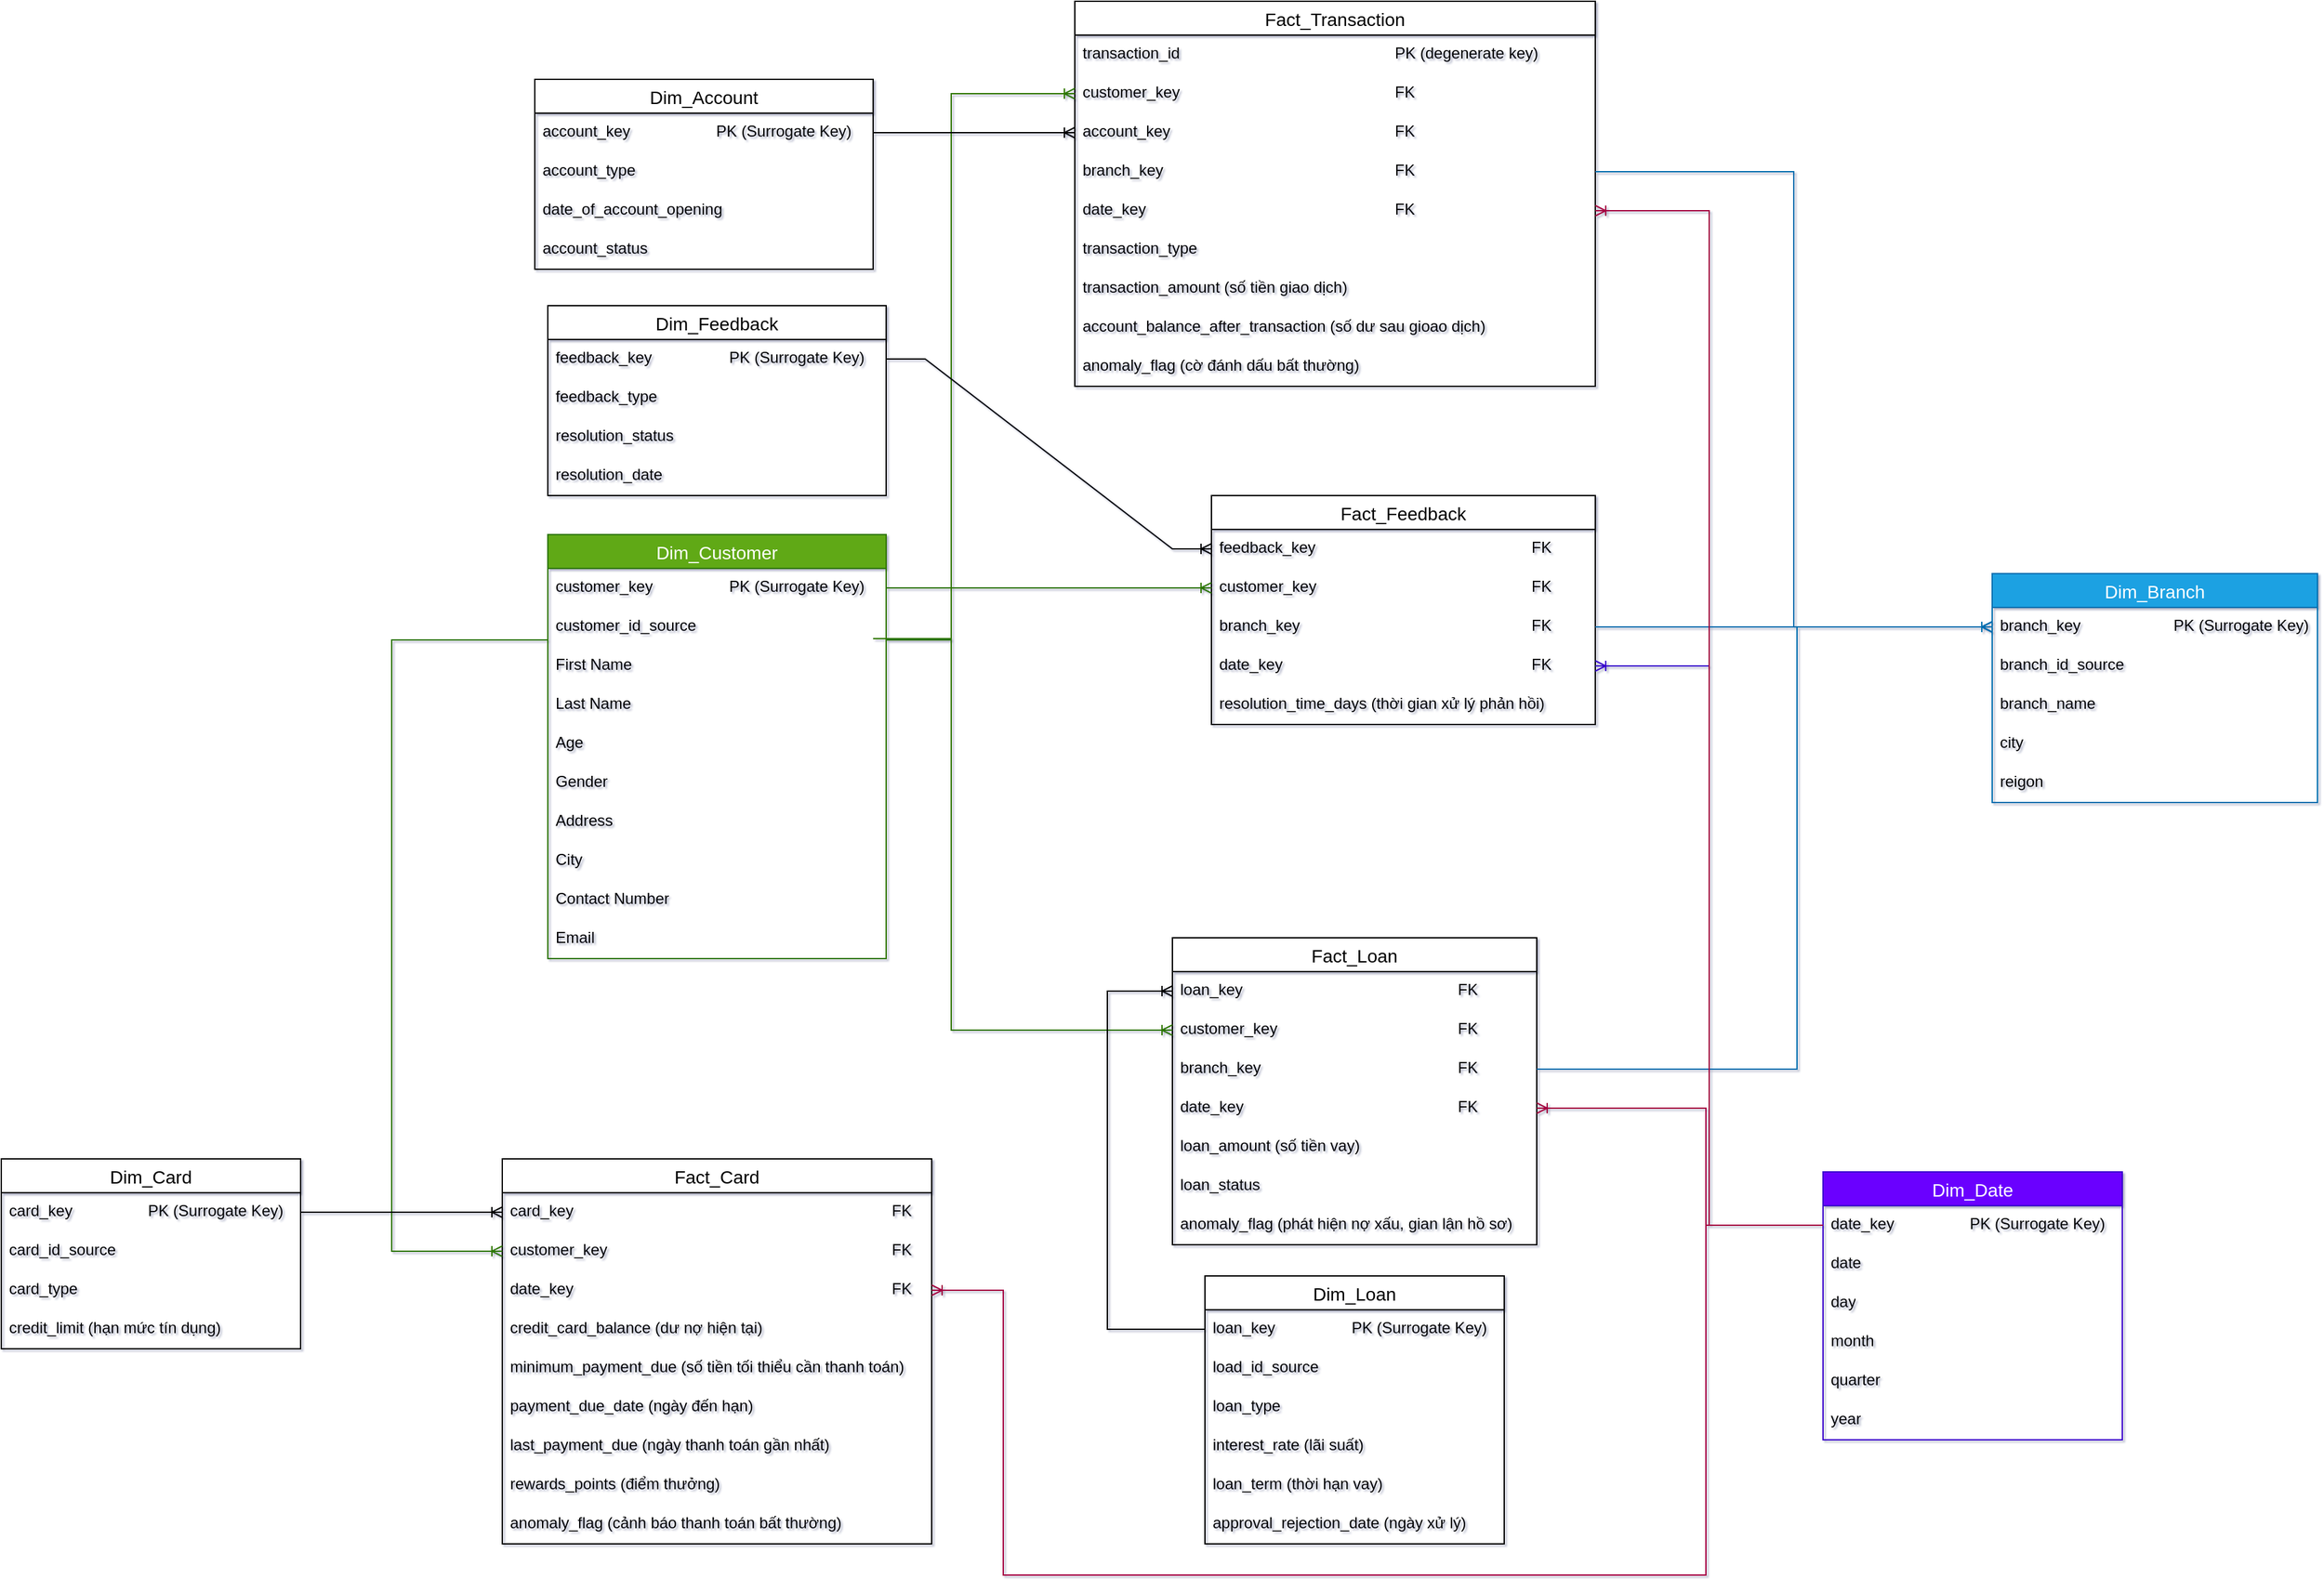 <mxfile version="28.2.8">
  <diagram name="Page-1" id="ul3zynwpFYW2ac3TKyS4">
    <mxGraphModel dx="977" dy="1360" grid="1" gridSize="10" guides="1" tooltips="1" connect="1" arrows="1" fold="1" page="0" pageScale="1" pageWidth="850" pageHeight="1100" math="0" shadow="1">
      <root>
        <mxCell id="0" />
        <mxCell id="1" parent="0" />
        <mxCell id="hAFPsOLmdcQ-UQhmr4A7-1" value="Dim_Customer" style="swimlane;fontStyle=0;childLayout=stackLayout;horizontal=1;startSize=26;horizontalStack=0;resizeParent=1;resizeParentMax=0;resizeLast=0;collapsible=1;marginBottom=0;align=center;fontSize=14;fillColor=#60a917;fontColor=#ffffff;strokeColor=#2D7600;" parent="1" vertex="1">
          <mxGeometry x="1280" y="320" width="260" height="326" as="geometry" />
        </mxCell>
        <mxCell id="RPlR1aojxTPSPaEZkAwR-2" value="customer_key&lt;span style=&quot;white-space: pre;&quot;&gt;&#x9;&lt;/span&gt;&lt;span style=&quot;white-space: pre;&quot;&gt;&#x9;&lt;/span&gt;&lt;span style=&quot;white-space: pre;&quot;&gt;&#x9;&lt;/span&gt;PK (Surrogate Key)" style="text;strokeColor=none;fillColor=none;spacingLeft=4;spacingRight=4;overflow=hidden;rotatable=0;points=[[0,0.5],[1,0.5]];portConstraint=eastwest;fontSize=12;whiteSpace=wrap;html=1;" parent="hAFPsOLmdcQ-UQhmr4A7-1" vertex="1">
          <mxGeometry y="26" width="260" height="30" as="geometry" />
        </mxCell>
        <mxCell id="hAFPsOLmdcQ-UQhmr4A7-2" value="customer_id_source" style="text;strokeColor=none;fillColor=none;spacingLeft=4;spacingRight=4;overflow=hidden;rotatable=0;points=[[0,0.5],[1,0.5]];portConstraint=eastwest;fontSize=12;whiteSpace=wrap;html=1;" parent="hAFPsOLmdcQ-UQhmr4A7-1" vertex="1">
          <mxGeometry y="56" width="260" height="30" as="geometry" />
        </mxCell>
        <mxCell id="hAFPsOLmdcQ-UQhmr4A7-3" value="First Name" style="text;strokeColor=none;fillColor=none;spacingLeft=4;spacingRight=4;overflow=hidden;rotatable=0;points=[[0,0.5],[1,0.5]];portConstraint=eastwest;fontSize=12;whiteSpace=wrap;html=1;" parent="hAFPsOLmdcQ-UQhmr4A7-1" vertex="1">
          <mxGeometry y="86" width="260" height="30" as="geometry" />
        </mxCell>
        <mxCell id="hAFPsOLmdcQ-UQhmr4A7-4" value="Last Name" style="text;strokeColor=none;fillColor=none;spacingLeft=4;spacingRight=4;overflow=hidden;rotatable=0;points=[[0,0.5],[1,0.5]];portConstraint=eastwest;fontSize=12;whiteSpace=wrap;html=1;" parent="hAFPsOLmdcQ-UQhmr4A7-1" vertex="1">
          <mxGeometry y="116" width="260" height="30" as="geometry" />
        </mxCell>
        <mxCell id="hAFPsOLmdcQ-UQhmr4A7-5" value="Age" style="text;strokeColor=none;fillColor=none;spacingLeft=4;spacingRight=4;overflow=hidden;rotatable=0;points=[[0,0.5],[1,0.5]];portConstraint=eastwest;fontSize=12;whiteSpace=wrap;html=1;" parent="hAFPsOLmdcQ-UQhmr4A7-1" vertex="1">
          <mxGeometry y="146" width="260" height="30" as="geometry" />
        </mxCell>
        <mxCell id="hAFPsOLmdcQ-UQhmr4A7-6" value="Gender" style="text;strokeColor=none;fillColor=none;spacingLeft=4;spacingRight=4;overflow=hidden;rotatable=0;points=[[0,0.5],[1,0.5]];portConstraint=eastwest;fontSize=12;whiteSpace=wrap;html=1;" parent="hAFPsOLmdcQ-UQhmr4A7-1" vertex="1">
          <mxGeometry y="176" width="260" height="30" as="geometry" />
        </mxCell>
        <mxCell id="hAFPsOLmdcQ-UQhmr4A7-7" value="Address" style="text;strokeColor=none;fillColor=none;spacingLeft=4;spacingRight=4;overflow=hidden;rotatable=0;points=[[0,0.5],[1,0.5]];portConstraint=eastwest;fontSize=12;whiteSpace=wrap;html=1;" parent="hAFPsOLmdcQ-UQhmr4A7-1" vertex="1">
          <mxGeometry y="206" width="260" height="30" as="geometry" />
        </mxCell>
        <mxCell id="hAFPsOLmdcQ-UQhmr4A7-8" value="City" style="text;strokeColor=none;fillColor=none;spacingLeft=4;spacingRight=4;overflow=hidden;rotatable=0;points=[[0,0.5],[1,0.5]];portConstraint=eastwest;fontSize=12;whiteSpace=wrap;html=1;" parent="hAFPsOLmdcQ-UQhmr4A7-1" vertex="1">
          <mxGeometry y="236" width="260" height="30" as="geometry" />
        </mxCell>
        <mxCell id="hAFPsOLmdcQ-UQhmr4A7-9" value="Contact Number" style="text;strokeColor=none;fillColor=none;spacingLeft=4;spacingRight=4;overflow=hidden;rotatable=0;points=[[0,0.5],[1,0.5]];portConstraint=eastwest;fontSize=12;whiteSpace=wrap;html=1;" parent="hAFPsOLmdcQ-UQhmr4A7-1" vertex="1">
          <mxGeometry y="266" width="260" height="30" as="geometry" />
        </mxCell>
        <mxCell id="hAFPsOLmdcQ-UQhmr4A7-10" value="Email" style="text;strokeColor=none;fillColor=none;spacingLeft=4;spacingRight=4;overflow=hidden;rotatable=0;points=[[0,0.5],[1,0.5]];portConstraint=eastwest;fontSize=12;whiteSpace=wrap;html=1;" parent="hAFPsOLmdcQ-UQhmr4A7-1" vertex="1">
          <mxGeometry y="296" width="260" height="30" as="geometry" />
        </mxCell>
        <mxCell id="hAFPsOLmdcQ-UQhmr4A7-11" value="Dim_Account" style="swimlane;fontStyle=0;childLayout=stackLayout;horizontal=1;startSize=26;horizontalStack=0;resizeParent=1;resizeParentMax=0;resizeLast=0;collapsible=1;marginBottom=0;align=center;fontSize=14;" parent="1" vertex="1">
          <mxGeometry x="1270" y="-30" width="260" height="146" as="geometry" />
        </mxCell>
        <mxCell id="hAFPsOLmdcQ-UQhmr4A7-21" value="account_key&lt;span style=&quot;white-space: pre;&quot;&gt;&#x9;&lt;/span&gt;&lt;span style=&quot;white-space: pre;&quot;&gt;&#x9;&lt;/span&gt;&lt;span style=&quot;white-space: pre;&quot;&gt;&#x9;&lt;/span&gt;PK (Surrogate Key)" style="text;strokeColor=none;fillColor=none;spacingLeft=4;spacingRight=4;overflow=hidden;rotatable=0;points=[[0,0.5],[1,0.5]];portConstraint=eastwest;fontSize=12;whiteSpace=wrap;html=1;" parent="hAFPsOLmdcQ-UQhmr4A7-11" vertex="1">
          <mxGeometry y="26" width="260" height="30" as="geometry" />
        </mxCell>
        <mxCell id="hAFPsOLmdcQ-UQhmr4A7-12" value="account_type" style="text;strokeColor=none;fillColor=none;spacingLeft=4;spacingRight=4;overflow=hidden;rotatable=0;points=[[0,0.5],[1,0.5]];portConstraint=eastwest;fontSize=12;whiteSpace=wrap;html=1;" parent="hAFPsOLmdcQ-UQhmr4A7-11" vertex="1">
          <mxGeometry y="56" width="260" height="30" as="geometry" />
        </mxCell>
        <mxCell id="hAFPsOLmdcQ-UQhmr4A7-23" value="date_of_account_opening" style="text;strokeColor=none;fillColor=none;spacingLeft=4;spacingRight=4;overflow=hidden;rotatable=0;points=[[0,0.5],[1,0.5]];portConstraint=eastwest;fontSize=12;whiteSpace=wrap;html=1;" parent="hAFPsOLmdcQ-UQhmr4A7-11" vertex="1">
          <mxGeometry y="86" width="260" height="30" as="geometry" />
        </mxCell>
        <mxCell id="hAFPsOLmdcQ-UQhmr4A7-22" value="account_status" style="text;strokeColor=none;fillColor=none;spacingLeft=4;spacingRight=4;overflow=hidden;rotatable=0;points=[[0,0.5],[1,0.5]];portConstraint=eastwest;fontSize=12;whiteSpace=wrap;html=1;" parent="hAFPsOLmdcQ-UQhmr4A7-11" vertex="1">
          <mxGeometry y="116" width="260" height="30" as="geometry" />
        </mxCell>
        <mxCell id="hAFPsOLmdcQ-UQhmr4A7-24" value="Fact_Loan" style="swimlane;fontStyle=0;childLayout=stackLayout;horizontal=1;startSize=26;horizontalStack=0;resizeParent=1;resizeParentMax=0;resizeLast=0;collapsible=1;marginBottom=0;align=center;fontSize=14;" parent="1" vertex="1">
          <mxGeometry x="1760" y="630" width="280" height="236" as="geometry" />
        </mxCell>
        <mxCell id="hAFPsOLmdcQ-UQhmr4A7-59" value="loan_key&lt;span style=&quot;white-space: pre;&quot;&gt;&#x9;&lt;/span&gt;&lt;span style=&quot;white-space: pre;&quot;&gt;&#x9;&lt;/span&gt;&lt;span style=&quot;white-space: pre;&quot;&gt;&#x9;&lt;/span&gt;&lt;span style=&quot;white-space: pre;&quot;&gt;&#x9;&lt;span style=&quot;white-space: pre;&quot;&gt;&#x9;&lt;/span&gt;&lt;span style=&quot;white-space: pre;&quot;&gt;&#x9;&lt;span style=&quot;white-space: pre;&quot;&gt;&#x9;&lt;/span&gt;&lt;/span&gt;&lt;/span&gt;FK" style="text;strokeColor=none;fillColor=none;spacingLeft=4;spacingRight=4;overflow=hidden;rotatable=0;points=[[0,0.5],[1,0.5]];portConstraint=eastwest;fontSize=12;whiteSpace=wrap;html=1;" parent="hAFPsOLmdcQ-UQhmr4A7-24" vertex="1">
          <mxGeometry y="26" width="280" height="30" as="geometry" />
        </mxCell>
        <mxCell id="RPlR1aojxTPSPaEZkAwR-61" value="customer_key&lt;span style=&quot;white-space: pre;&quot;&gt;&#x9;&lt;/span&gt;&lt;span style=&quot;white-space: pre;&quot;&gt;&#x9;&lt;/span&gt;&lt;span style=&quot;white-space: pre;&quot;&gt;&#x9;&lt;/span&gt;&lt;span style=&quot;white-space: pre;&quot;&gt;&#x9;&lt;span style=&quot;white-space: pre;&quot;&gt;&#x9;&lt;span style=&quot;white-space: pre;&quot;&gt;&#x9;&lt;/span&gt;&lt;/span&gt;&lt;/span&gt;FK" style="text;strokeColor=none;fillColor=none;spacingLeft=4;spacingRight=4;overflow=hidden;rotatable=0;points=[[0,0.5],[1,0.5]];portConstraint=eastwest;fontSize=12;whiteSpace=wrap;html=1;" parent="hAFPsOLmdcQ-UQhmr4A7-24" vertex="1">
          <mxGeometry y="56" width="280" height="30" as="geometry" />
        </mxCell>
        <mxCell id="RPlR1aojxTPSPaEZkAwR-62" value="branch_key&lt;span style=&quot;white-space: pre;&quot;&gt;&#x9;&lt;/span&gt;&lt;span style=&quot;white-space: pre;&quot;&gt;&#x9;&lt;/span&gt;&lt;span style=&quot;white-space: pre;&quot;&gt;&#x9;&lt;/span&gt;&lt;span style=&quot;white-space: pre;&quot;&gt;&#x9;&lt;span style=&quot;white-space: pre;&quot;&gt;&#x9;&lt;span style=&quot;white-space: pre;&quot;&gt;&#x9;&lt;/span&gt;&lt;/span&gt;&lt;/span&gt;FK" style="text;strokeColor=none;fillColor=none;spacingLeft=4;spacingRight=4;overflow=hidden;rotatable=0;points=[[0,0.5],[1,0.5]];portConstraint=eastwest;fontSize=12;whiteSpace=wrap;html=1;" parent="hAFPsOLmdcQ-UQhmr4A7-24" vertex="1">
          <mxGeometry y="86" width="280" height="30" as="geometry" />
        </mxCell>
        <mxCell id="RPlR1aojxTPSPaEZkAwR-63" value="date_key&lt;span style=&quot;white-space: pre;&quot;&gt;&#x9;&lt;/span&gt;&lt;span style=&quot;white-space: pre;&quot;&gt;&#x9;&lt;/span&gt;&lt;span style=&quot;white-space: pre;&quot;&gt;&#x9;&lt;/span&gt;&lt;span style=&quot;white-space: pre;&quot;&gt;&#x9;&lt;span style=&quot;white-space: pre;&quot;&gt;&#x9;&lt;span style=&quot;white-space: pre;&quot;&gt;&#x9;&lt;span style=&quot;white-space: pre;&quot;&gt;&#x9;&lt;/span&gt;&lt;/span&gt;&lt;/span&gt;&lt;/span&gt;FK" style="text;strokeColor=none;fillColor=none;spacingLeft=4;spacingRight=4;overflow=hidden;rotatable=0;points=[[0,0.5],[1,0.5]];portConstraint=eastwest;fontSize=12;whiteSpace=wrap;html=1;" parent="hAFPsOLmdcQ-UQhmr4A7-24" vertex="1">
          <mxGeometry y="116" width="280" height="30" as="geometry" />
        </mxCell>
        <mxCell id="RPlR1aojxTPSPaEZkAwR-64" value="loan_amount (số tiền vay)" style="text;strokeColor=none;fillColor=none;spacingLeft=4;spacingRight=4;overflow=hidden;rotatable=0;points=[[0,0.5],[1,0.5]];portConstraint=eastwest;fontSize=12;whiteSpace=wrap;html=1;" parent="hAFPsOLmdcQ-UQhmr4A7-24" vertex="1">
          <mxGeometry y="146" width="280" height="30" as="geometry" />
        </mxCell>
        <mxCell id="RPlR1aojxTPSPaEZkAwR-65" value="loan_status" style="text;strokeColor=none;fillColor=none;spacingLeft=4;spacingRight=4;overflow=hidden;rotatable=0;points=[[0,0.5],[1,0.5]];portConstraint=eastwest;fontSize=12;whiteSpace=wrap;html=1;" parent="hAFPsOLmdcQ-UQhmr4A7-24" vertex="1">
          <mxGeometry y="176" width="280" height="30" as="geometry" />
        </mxCell>
        <mxCell id="RPlR1aojxTPSPaEZkAwR-66" value="anomaly_flag (phát hiện nợ xấu, gian lận hồ sơ)" style="text;strokeColor=none;fillColor=none;spacingLeft=4;spacingRight=4;overflow=hidden;rotatable=0;points=[[0,0.5],[1,0.5]];portConstraint=eastwest;fontSize=12;whiteSpace=wrap;html=1;" parent="hAFPsOLmdcQ-UQhmr4A7-24" vertex="1">
          <mxGeometry y="206" width="280" height="30" as="geometry" />
        </mxCell>
        <mxCell id="hAFPsOLmdcQ-UQhmr4A7-33" value="Fact_Card" style="swimlane;fontStyle=0;childLayout=stackLayout;horizontal=1;startSize=26;horizontalStack=0;resizeParent=1;resizeParentMax=0;resizeLast=0;collapsible=1;marginBottom=0;align=center;fontSize=14;" parent="1" vertex="1">
          <mxGeometry x="1245" y="800" width="330" height="296" as="geometry" />
        </mxCell>
        <mxCell id="hAFPsOLmdcQ-UQhmr4A7-64" value="card_key&amp;nbsp;&lt;span style=&quot;white-space: pre;&quot;&gt;&#x9;&lt;/span&gt;&lt;span style=&quot;white-space: pre;&quot;&gt;&#x9;&lt;/span&gt;&lt;span style=&quot;white-space: pre;&quot;&gt;&#x9;&lt;/span&gt;&lt;span style=&quot;white-space: pre;&quot;&gt;&#x9;&lt;/span&gt;&lt;span style=&quot;white-space: pre;&quot;&gt;&#x9;&lt;span style=&quot;white-space: pre;&quot;&gt;&#x9;&lt;/span&gt;&lt;span style=&quot;white-space: pre;&quot;&gt;&#x9;&lt;/span&gt;&lt;span style=&quot;white-space: pre;&quot;&gt;&#x9;&lt;/span&gt;&lt;span style=&quot;white-space: pre;&quot;&gt;&#x9;&lt;/span&gt;&lt;/span&gt;FK" style="text;strokeColor=none;fillColor=none;spacingLeft=4;spacingRight=4;overflow=hidden;rotatable=0;points=[[0,0.5],[1,0.5]];portConstraint=eastwest;fontSize=12;whiteSpace=wrap;html=1;" parent="hAFPsOLmdcQ-UQhmr4A7-33" vertex="1">
          <mxGeometry y="26" width="330" height="30" as="geometry" />
        </mxCell>
        <mxCell id="RPlR1aojxTPSPaEZkAwR-68" value="customer_key&lt;span style=&quot;white-space: pre;&quot;&gt;&#x9;&lt;/span&gt;&lt;span style=&quot;white-space: pre;&quot;&gt;&#x9;&lt;/span&gt;&lt;span style=&quot;white-space: pre;&quot;&gt;&#x9;&lt;/span&gt;&lt;span style=&quot;white-space: pre;&quot;&gt;&#x9;&lt;/span&gt;&lt;span style=&quot;white-space: pre;&quot;&gt;&#x9;&lt;span style=&quot;white-space: pre;&quot;&gt;&#x9;&lt;/span&gt;&lt;span style=&quot;white-space: pre;&quot;&gt;&#x9;&lt;/span&gt;&lt;span style=&quot;white-space: pre;&quot;&gt;&#x9;&lt;/span&gt;&lt;span style=&quot;white-space: pre;&quot;&gt;&#x9;&lt;/span&gt;&lt;/span&gt;FK" style="text;strokeColor=none;fillColor=none;spacingLeft=4;spacingRight=4;overflow=hidden;rotatable=0;points=[[0,0.5],[1,0.5]];portConstraint=eastwest;fontSize=12;whiteSpace=wrap;html=1;" parent="hAFPsOLmdcQ-UQhmr4A7-33" vertex="1">
          <mxGeometry y="56" width="330" height="30" as="geometry" />
        </mxCell>
        <mxCell id="RPlR1aojxTPSPaEZkAwR-69" value="date_key&lt;span style=&quot;white-space: pre;&quot;&gt;&#x9;&lt;/span&gt;&lt;span style=&quot;white-space: pre;&quot;&gt;&#x9;&lt;/span&gt;&lt;span style=&quot;white-space: pre;&quot;&gt;&#x9;&lt;/span&gt;&lt;span style=&quot;white-space: pre;&quot;&gt;&#x9;&lt;/span&gt;&lt;span style=&quot;white-space: pre;&quot;&gt;&#x9;&lt;/span&gt;&lt;span style=&quot;white-space: pre;&quot;&gt;&#x9;&lt;span style=&quot;white-space: pre;&quot;&gt;&#x9;&lt;/span&gt;&lt;span style=&quot;white-space: pre;&quot;&gt;&#x9;&lt;/span&gt;&lt;span style=&quot;white-space: pre;&quot;&gt;&#x9;&lt;/span&gt;&lt;span style=&quot;white-space: pre;&quot;&gt;&#x9;&lt;/span&gt;&lt;/span&gt;FK" style="text;strokeColor=none;fillColor=none;spacingLeft=4;spacingRight=4;overflow=hidden;rotatable=0;points=[[0,0.5],[1,0.5]];portConstraint=eastwest;fontSize=12;whiteSpace=wrap;html=1;" parent="hAFPsOLmdcQ-UQhmr4A7-33" vertex="1">
          <mxGeometry y="86" width="330" height="30" as="geometry" />
        </mxCell>
        <mxCell id="RPlR1aojxTPSPaEZkAwR-70" value="credit_card_balance (dư nợ hiện tại)" style="text;strokeColor=none;fillColor=none;spacingLeft=4;spacingRight=4;overflow=hidden;rotatable=0;points=[[0,0.5],[1,0.5]];portConstraint=eastwest;fontSize=12;whiteSpace=wrap;html=1;" parent="hAFPsOLmdcQ-UQhmr4A7-33" vertex="1">
          <mxGeometry y="116" width="330" height="30" as="geometry" />
        </mxCell>
        <mxCell id="RPlR1aojxTPSPaEZkAwR-71" value="minimum_payment_due (số tiền tối thiểu cần thanh toán)" style="text;strokeColor=none;fillColor=none;spacingLeft=4;spacingRight=4;overflow=hidden;rotatable=0;points=[[0,0.5],[1,0.5]];portConstraint=eastwest;fontSize=12;whiteSpace=wrap;html=1;" parent="hAFPsOLmdcQ-UQhmr4A7-33" vertex="1">
          <mxGeometry y="146" width="330" height="30" as="geometry" />
        </mxCell>
        <mxCell id="RPlR1aojxTPSPaEZkAwR-72" value="payment_due_date (ngày đến hạn)" style="text;strokeColor=none;fillColor=none;spacingLeft=4;spacingRight=4;overflow=hidden;rotatable=0;points=[[0,0.5],[1,0.5]];portConstraint=eastwest;fontSize=12;whiteSpace=wrap;html=1;" parent="hAFPsOLmdcQ-UQhmr4A7-33" vertex="1">
          <mxGeometry y="176" width="330" height="30" as="geometry" />
        </mxCell>
        <mxCell id="RPlR1aojxTPSPaEZkAwR-73" value="last_payment_due (ngày thanh toán gần nhất)" style="text;strokeColor=none;fillColor=none;spacingLeft=4;spacingRight=4;overflow=hidden;rotatable=0;points=[[0,0.5],[1,0.5]];portConstraint=eastwest;fontSize=12;whiteSpace=wrap;html=1;" parent="hAFPsOLmdcQ-UQhmr4A7-33" vertex="1">
          <mxGeometry y="206" width="330" height="30" as="geometry" />
        </mxCell>
        <mxCell id="RPlR1aojxTPSPaEZkAwR-74" value="rewards_points (điểm thưởng)" style="text;strokeColor=none;fillColor=none;spacingLeft=4;spacingRight=4;overflow=hidden;rotatable=0;points=[[0,0.5],[1,0.5]];portConstraint=eastwest;fontSize=12;whiteSpace=wrap;html=1;" parent="hAFPsOLmdcQ-UQhmr4A7-33" vertex="1">
          <mxGeometry y="236" width="330" height="30" as="geometry" />
        </mxCell>
        <mxCell id="RPlR1aojxTPSPaEZkAwR-75" value="anomaly_flag (cảnh báo thanh toán bất thường)" style="text;strokeColor=none;fillColor=none;spacingLeft=4;spacingRight=4;overflow=hidden;rotatable=0;points=[[0,0.5],[1,0.5]];portConstraint=eastwest;fontSize=12;whiteSpace=wrap;html=1;" parent="hAFPsOLmdcQ-UQhmr4A7-33" vertex="1">
          <mxGeometry y="266" width="330" height="30" as="geometry" />
        </mxCell>
        <mxCell id="hAFPsOLmdcQ-UQhmr4A7-42" value="Fact_Transaction" style="swimlane;fontStyle=0;childLayout=stackLayout;horizontal=1;startSize=26;horizontalStack=0;resizeParent=1;resizeParentMax=0;resizeLast=0;collapsible=1;marginBottom=0;align=center;fontSize=14;" parent="1" vertex="1">
          <mxGeometry x="1685" y="-90" width="400" height="296" as="geometry" />
        </mxCell>
        <mxCell id="hAFPsOLmdcQ-UQhmr4A7-53" value="transaction_id&lt;span style=&quot;white-space: pre;&quot;&gt;&#x9;&lt;/span&gt;&lt;span style=&quot;white-space: pre;&quot;&gt;&#x9;&lt;/span&gt;&lt;span style=&quot;white-space: pre;&quot;&gt;&#x9;&lt;span style=&quot;white-space: pre;&quot;&gt;&#x9;&lt;span style=&quot;white-space: pre;&quot;&gt;&#x9;&lt;/span&gt;&lt;span style=&quot;white-space: pre;&quot;&gt;&#x9;&lt;/span&gt;&lt;span style=&quot;white-space: pre;&quot;&gt;&#x9;&lt;/span&gt;&lt;/span&gt;&lt;/span&gt;PK (degenerate key)" style="text;strokeColor=none;fillColor=none;spacingLeft=4;spacingRight=4;overflow=hidden;rotatable=0;points=[[0,0.5],[1,0.5]];portConstraint=eastwest;fontSize=12;whiteSpace=wrap;html=1;" parent="hAFPsOLmdcQ-UQhmr4A7-42" vertex="1">
          <mxGeometry y="26" width="400" height="30" as="geometry" />
        </mxCell>
        <mxCell id="RPlR1aojxTPSPaEZkAwR-53" value="customer_key&lt;span style=&quot;white-space: pre;&quot;&gt;&#x9;&lt;/span&gt;&lt;span style=&quot;white-space: pre;&quot;&gt;&#x9;&lt;/span&gt;&lt;span style=&quot;white-space: pre;&quot;&gt;&#x9;&lt;/span&gt;&lt;span style=&quot;white-space: pre;&quot;&gt;&#x9;&lt;span style=&quot;white-space: pre;&quot;&gt;&#x9;&lt;/span&gt;&lt;span style=&quot;white-space: pre;&quot;&gt;&#x9;&lt;/span&gt;&lt;span style=&quot;white-space: pre;&quot;&gt;&#x9;&lt;/span&gt;&lt;/span&gt;FK" style="text;strokeColor=none;fillColor=none;spacingLeft=4;spacingRight=4;overflow=hidden;rotatable=0;points=[[0,0.5],[1,0.5]];portConstraint=eastwest;fontSize=12;whiteSpace=wrap;html=1;" parent="hAFPsOLmdcQ-UQhmr4A7-42" vertex="1">
          <mxGeometry y="56" width="400" height="30" as="geometry" />
        </mxCell>
        <mxCell id="RPlR1aojxTPSPaEZkAwR-54" value="account_key&lt;span style=&quot;white-space: pre;&quot;&gt;&#x9;&lt;/span&gt;&lt;span style=&quot;white-space: pre;&quot;&gt;&#x9;&lt;/span&gt;&lt;span style=&quot;white-space: pre;&quot;&gt;&#x9;&lt;/span&gt;&lt;span style=&quot;white-space: pre;&quot;&gt;&#x9;&lt;span style=&quot;white-space: pre;&quot;&gt;&#x9;&lt;/span&gt;&lt;span style=&quot;white-space: pre;&quot;&gt;&#x9;&lt;/span&gt;&lt;span style=&quot;white-space: pre;&quot;&gt;&#x9;&lt;/span&gt;&lt;/span&gt;FK" style="text;strokeColor=none;fillColor=none;spacingLeft=4;spacingRight=4;overflow=hidden;rotatable=0;points=[[0,0.5],[1,0.5]];portConstraint=eastwest;fontSize=12;whiteSpace=wrap;html=1;" parent="hAFPsOLmdcQ-UQhmr4A7-42" vertex="1">
          <mxGeometry y="86" width="400" height="30" as="geometry" />
        </mxCell>
        <mxCell id="RPlR1aojxTPSPaEZkAwR-55" value="branch_key&lt;span style=&quot;white-space: pre;&quot;&gt;&#x9;&lt;/span&gt;&lt;span style=&quot;white-space: pre;&quot;&gt;&#x9;&lt;/span&gt;&lt;span style=&quot;white-space: pre;&quot;&gt;&#x9;&lt;/span&gt;&lt;span style=&quot;white-space: pre;&quot;&gt;&#x9;&lt;span style=&quot;white-space: pre;&quot;&gt;&#x9;&lt;/span&gt;&lt;span style=&quot;white-space: pre;&quot;&gt;&#x9;&lt;/span&gt;&lt;span style=&quot;white-space: pre;&quot;&gt;&#x9;&lt;/span&gt;&lt;/span&gt;FK" style="text;strokeColor=none;fillColor=none;spacingLeft=4;spacingRight=4;overflow=hidden;rotatable=0;points=[[0,0.5],[1,0.5]];portConstraint=eastwest;fontSize=12;whiteSpace=wrap;html=1;" parent="hAFPsOLmdcQ-UQhmr4A7-42" vertex="1">
          <mxGeometry y="116" width="400" height="30" as="geometry" />
        </mxCell>
        <mxCell id="RPlR1aojxTPSPaEZkAwR-56" value="date_key&lt;span style=&quot;white-space: pre;&quot;&gt;&#x9;&lt;/span&gt;&lt;span style=&quot;white-space: pre;&quot;&gt;&#x9;&lt;/span&gt;&lt;span style=&quot;white-space: pre;&quot;&gt;&#x9;&lt;/span&gt;&lt;span style=&quot;white-space: pre;&quot;&gt;&#x9;&lt;span style=&quot;white-space: pre;&quot;&gt;&#x9;&lt;span style=&quot;white-space: pre;&quot;&gt;&#x9;&lt;/span&gt;&lt;span style=&quot;white-space: pre;&quot;&gt;&#x9;&lt;/span&gt;&lt;span style=&quot;white-space: pre;&quot;&gt;&#x9;&lt;/span&gt;&lt;/span&gt;&lt;/span&gt;FK" style="text;strokeColor=none;fillColor=none;spacingLeft=4;spacingRight=4;overflow=hidden;rotatable=0;points=[[0,0.5],[1,0.5]];portConstraint=eastwest;fontSize=12;whiteSpace=wrap;html=1;" parent="hAFPsOLmdcQ-UQhmr4A7-42" vertex="1">
          <mxGeometry y="146" width="400" height="30" as="geometry" />
        </mxCell>
        <mxCell id="RPlR1aojxTPSPaEZkAwR-57" value="transaction_type" style="text;strokeColor=none;fillColor=none;spacingLeft=4;spacingRight=4;overflow=hidden;rotatable=0;points=[[0,0.5],[1,0.5]];portConstraint=eastwest;fontSize=12;whiteSpace=wrap;html=1;" parent="hAFPsOLmdcQ-UQhmr4A7-42" vertex="1">
          <mxGeometry y="176" width="400" height="30" as="geometry" />
        </mxCell>
        <mxCell id="RPlR1aojxTPSPaEZkAwR-58" value="transaction_amount (số tiền giao dịch)" style="text;strokeColor=none;fillColor=none;spacingLeft=4;spacingRight=4;overflow=hidden;rotatable=0;points=[[0,0.5],[1,0.5]];portConstraint=eastwest;fontSize=12;whiteSpace=wrap;html=1;" parent="hAFPsOLmdcQ-UQhmr4A7-42" vertex="1">
          <mxGeometry y="206" width="400" height="30" as="geometry" />
        </mxCell>
        <mxCell id="RPlR1aojxTPSPaEZkAwR-59" value="account_balance_after_transaction (số dư sau gioao dịch)" style="text;strokeColor=none;fillColor=none;spacingLeft=4;spacingRight=4;overflow=hidden;rotatable=0;points=[[0,0.5],[1,0.5]];portConstraint=eastwest;fontSize=12;whiteSpace=wrap;html=1;" parent="hAFPsOLmdcQ-UQhmr4A7-42" vertex="1">
          <mxGeometry y="236" width="400" height="30" as="geometry" />
        </mxCell>
        <mxCell id="RPlR1aojxTPSPaEZkAwR-60" value="anomaly_flag (cờ đánh dấu bất thường)" style="text;strokeColor=none;fillColor=none;spacingLeft=4;spacingRight=4;overflow=hidden;rotatable=0;points=[[0,0.5],[1,0.5]];portConstraint=eastwest;fontSize=12;whiteSpace=wrap;html=1;" parent="hAFPsOLmdcQ-UQhmr4A7-42" vertex="1">
          <mxGeometry y="266" width="400" height="30" as="geometry" />
        </mxCell>
        <mxCell id="hAFPsOLmdcQ-UQhmr4A7-54" value="Dim_Branch" style="swimlane;fontStyle=0;childLayout=stackLayout;horizontal=1;startSize=26;horizontalStack=0;resizeParent=1;resizeParentMax=0;resizeLast=0;collapsible=1;marginBottom=0;align=center;fontSize=14;fillColor=#1ba1e2;fontColor=#ffffff;strokeColor=#006EAF;" parent="1" vertex="1">
          <mxGeometry x="2390" y="350" width="250" height="176" as="geometry" />
        </mxCell>
        <mxCell id="hAFPsOLmdcQ-UQhmr4A7-55" value="branch_key&lt;span style=&quot;white-space: pre;&quot;&gt;&#x9;&lt;/span&gt;&lt;span style=&quot;white-space: pre;&quot;&gt;&#x9;&lt;/span&gt;&lt;span style=&quot;white-space: pre;&quot;&gt;&#x9;&lt;/span&gt;PK (Surrogate Key)" style="text;strokeColor=none;fillColor=none;spacingLeft=4;spacingRight=4;overflow=hidden;rotatable=0;points=[[0,0.5],[1,0.5]];portConstraint=eastwest;fontSize=12;whiteSpace=wrap;html=1;" parent="hAFPsOLmdcQ-UQhmr4A7-54" vertex="1">
          <mxGeometry y="26" width="250" height="30" as="geometry" />
        </mxCell>
        <mxCell id="RPlR1aojxTPSPaEZkAwR-3" value="branch_id_source" style="text;strokeColor=none;fillColor=none;spacingLeft=4;spacingRight=4;overflow=hidden;rotatable=0;points=[[0,0.5],[1,0.5]];portConstraint=eastwest;fontSize=12;whiteSpace=wrap;html=1;" parent="hAFPsOLmdcQ-UQhmr4A7-54" vertex="1">
          <mxGeometry y="56" width="250" height="30" as="geometry" />
        </mxCell>
        <mxCell id="RPlR1aojxTPSPaEZkAwR-4" value="branch_name" style="text;strokeColor=none;fillColor=none;spacingLeft=4;spacingRight=4;overflow=hidden;rotatable=0;points=[[0,0.5],[1,0.5]];portConstraint=eastwest;fontSize=12;whiteSpace=wrap;html=1;" parent="hAFPsOLmdcQ-UQhmr4A7-54" vertex="1">
          <mxGeometry y="86" width="250" height="30" as="geometry" />
        </mxCell>
        <mxCell id="RPlR1aojxTPSPaEZkAwR-5" value="city" style="text;strokeColor=none;fillColor=none;spacingLeft=4;spacingRight=4;overflow=hidden;rotatable=0;points=[[0,0.5],[1,0.5]];portConstraint=eastwest;fontSize=12;whiteSpace=wrap;html=1;" parent="hAFPsOLmdcQ-UQhmr4A7-54" vertex="1">
          <mxGeometry y="116" width="250" height="30" as="geometry" />
        </mxCell>
        <mxCell id="RPlR1aojxTPSPaEZkAwR-6" value="reigon" style="text;strokeColor=none;fillColor=none;spacingLeft=4;spacingRight=4;overflow=hidden;rotatable=0;points=[[0,0.5],[1,0.5]];portConstraint=eastwest;fontSize=12;whiteSpace=wrap;html=1;" parent="hAFPsOLmdcQ-UQhmr4A7-54" vertex="1">
          <mxGeometry y="146" width="250" height="30" as="geometry" />
        </mxCell>
        <mxCell id="hAFPsOLmdcQ-UQhmr4A7-70" value="Fact_Feedback" style="swimlane;fontStyle=0;childLayout=stackLayout;horizontal=1;startSize=26;horizontalStack=0;resizeParent=1;resizeParentMax=0;resizeLast=0;collapsible=1;marginBottom=0;align=center;fontSize=14;" parent="1" vertex="1">
          <mxGeometry x="1790" y="290" width="295" height="176" as="geometry" />
        </mxCell>
        <mxCell id="hAFPsOLmdcQ-UQhmr4A7-71" value="feedback_key&lt;span style=&quot;white-space: pre;&quot;&gt;&#x9;&lt;/span&gt;&lt;span style=&quot;white-space: pre;&quot;&gt;&#x9;&lt;/span&gt;&lt;span style=&quot;white-space: pre;&quot;&gt;&#x9;&lt;/span&gt;&lt;span style=&quot;white-space: pre;&quot;&gt;&#x9;&lt;/span&gt;&lt;span style=&quot;white-space: pre;&quot;&gt;&#x9;&lt;span style=&quot;white-space: pre;&quot;&gt;&#x9;&lt;/span&gt;&lt;span style=&quot;white-space: pre;&quot;&gt;&#x9;&lt;/span&gt;&lt;/span&gt;FK" style="text;strokeColor=none;fillColor=none;spacingLeft=4;spacingRight=4;overflow=hidden;rotatable=0;points=[[0,0.5],[1,0.5]];portConstraint=eastwest;fontSize=12;whiteSpace=wrap;html=1;" parent="hAFPsOLmdcQ-UQhmr4A7-70" vertex="1">
          <mxGeometry y="26" width="295" height="30" as="geometry" />
        </mxCell>
        <mxCell id="hAFPsOLmdcQ-UQhmr4A7-72" value="customer_key&lt;span style=&quot;white-space: pre;&quot;&gt;&#x9;&lt;/span&gt;&lt;span style=&quot;white-space: pre;&quot;&gt;&#x9;&lt;/span&gt;&lt;span style=&quot;white-space: pre;&quot;&gt;&#x9;&lt;/span&gt;&lt;span style=&quot;white-space: pre;&quot;&gt;&#x9;&lt;/span&gt;&lt;span style=&quot;white-space: pre;&quot;&gt;&#x9;&lt;span style=&quot;white-space: pre;&quot;&gt;&#x9;&lt;/span&gt;&lt;span style=&quot;white-space: pre;&quot;&gt;&#x9;&lt;/span&gt;&lt;/span&gt;FK" style="text;strokeColor=none;fillColor=none;spacingLeft=4;spacingRight=4;overflow=hidden;rotatable=0;points=[[0,0.5],[1,0.5]];portConstraint=eastwest;fontSize=12;whiteSpace=wrap;html=1;" parent="hAFPsOLmdcQ-UQhmr4A7-70" vertex="1">
          <mxGeometry y="56" width="295" height="30" as="geometry" />
        </mxCell>
        <mxCell id="RPlR1aojxTPSPaEZkAwR-76" value="branch_key&amp;nbsp;&lt;span style=&quot;white-space: pre;&quot;&gt;&#x9;&lt;/span&gt;&lt;span style=&quot;white-space: pre;&quot;&gt;&#x9;&lt;/span&gt;&lt;span style=&quot;white-space: pre;&quot;&gt;&#x9;&lt;/span&gt;&lt;span style=&quot;white-space: pre;&quot;&gt;&#x9;&lt;/span&gt;&lt;span style=&quot;white-space: pre;&quot;&gt;&#x9;&lt;span style=&quot;white-space: pre;&quot;&gt;&#x9;&lt;/span&gt;&lt;span style=&quot;white-space: pre;&quot;&gt;&#x9;&lt;/span&gt;&lt;/span&gt;FK" style="text;strokeColor=none;fillColor=none;spacingLeft=4;spacingRight=4;overflow=hidden;rotatable=0;points=[[0,0.5],[1,0.5]];portConstraint=eastwest;fontSize=12;whiteSpace=wrap;html=1;" parent="hAFPsOLmdcQ-UQhmr4A7-70" vertex="1">
          <mxGeometry y="86" width="295" height="30" as="geometry" />
        </mxCell>
        <mxCell id="RPlR1aojxTPSPaEZkAwR-77" value="date_key&lt;span style=&quot;white-space: pre;&quot;&gt;&#x9;&lt;/span&gt;&lt;span style=&quot;white-space: pre;&quot;&gt;&#x9;&lt;/span&gt;&lt;span style=&quot;white-space: pre;&quot;&gt;&#x9;&lt;/span&gt;&lt;span style=&quot;white-space: pre;&quot;&gt;&#x9;&lt;/span&gt;&lt;span style=&quot;white-space: pre;&quot;&gt;&#x9;&lt;/span&gt;&lt;span style=&quot;white-space: pre;&quot;&gt;&#x9;&lt;span style=&quot;white-space: pre;&quot;&gt;&#x9;&lt;/span&gt;&lt;span style=&quot;white-space: pre;&quot;&gt;&#x9;&lt;/span&gt;&lt;/span&gt;FK" style="text;strokeColor=none;fillColor=none;spacingLeft=4;spacingRight=4;overflow=hidden;rotatable=0;points=[[0,0.5],[1,0.5]];portConstraint=eastwest;fontSize=12;whiteSpace=wrap;html=1;" parent="hAFPsOLmdcQ-UQhmr4A7-70" vertex="1">
          <mxGeometry y="116" width="295" height="30" as="geometry" />
        </mxCell>
        <mxCell id="RPlR1aojxTPSPaEZkAwR-78" value="resolution_time_days (thời gian xử lý phản hồi)" style="text;strokeColor=none;fillColor=none;spacingLeft=4;spacingRight=4;overflow=hidden;rotatable=0;points=[[0,0.5],[1,0.5]];portConstraint=eastwest;fontSize=12;whiteSpace=wrap;html=1;" parent="hAFPsOLmdcQ-UQhmr4A7-70" vertex="1">
          <mxGeometry y="146" width="295" height="30" as="geometry" />
        </mxCell>
        <mxCell id="RPlR1aojxTPSPaEZkAwR-11" value="Dim_Date" style="swimlane;fontStyle=0;childLayout=stackLayout;horizontal=1;startSize=26;horizontalStack=0;resizeParent=1;resizeParentMax=0;resizeLast=0;collapsible=1;marginBottom=0;align=center;fontSize=14;fillColor=#6a00ff;fontColor=#ffffff;strokeColor=#3700CC;" parent="1" vertex="1">
          <mxGeometry x="2260" y="810" width="230" height="206" as="geometry" />
        </mxCell>
        <mxCell id="RPlR1aojxTPSPaEZkAwR-12" value="date_key&lt;span style=&quot;white-space: pre;&quot;&gt;&#x9;&lt;/span&gt;&lt;span style=&quot;white-space: pre;&quot;&gt;&#x9;&lt;/span&gt;&lt;span style=&quot;white-space: pre;&quot;&gt;&#x9;&lt;/span&gt;PK (Surrogate Key)" style="text;strokeColor=none;fillColor=none;spacingLeft=4;spacingRight=4;overflow=hidden;rotatable=0;points=[[0,0.5],[1,0.5]];portConstraint=eastwest;fontSize=12;whiteSpace=wrap;html=1;" parent="RPlR1aojxTPSPaEZkAwR-11" vertex="1">
          <mxGeometry y="26" width="230" height="30" as="geometry" />
        </mxCell>
        <mxCell id="RPlR1aojxTPSPaEZkAwR-15" value="date&lt;div&gt;&lt;br&gt;&lt;/div&gt;" style="text;strokeColor=none;fillColor=none;spacingLeft=4;spacingRight=4;overflow=hidden;rotatable=0;points=[[0,0.5],[1,0.5]];portConstraint=eastwest;fontSize=12;whiteSpace=wrap;html=1;" parent="RPlR1aojxTPSPaEZkAwR-11" vertex="1">
          <mxGeometry y="56" width="230" height="30" as="geometry" />
        </mxCell>
        <mxCell id="RPlR1aojxTPSPaEZkAwR-16" value="day" style="text;strokeColor=none;fillColor=none;spacingLeft=4;spacingRight=4;overflow=hidden;rotatable=0;points=[[0,0.5],[1,0.5]];portConstraint=eastwest;fontSize=12;whiteSpace=wrap;html=1;" parent="RPlR1aojxTPSPaEZkAwR-11" vertex="1">
          <mxGeometry y="86" width="230" height="30" as="geometry" />
        </mxCell>
        <mxCell id="RPlR1aojxTPSPaEZkAwR-17" value="month" style="text;strokeColor=none;fillColor=none;spacingLeft=4;spacingRight=4;overflow=hidden;rotatable=0;points=[[0,0.5],[1,0.5]];portConstraint=eastwest;fontSize=12;whiteSpace=wrap;html=1;" parent="RPlR1aojxTPSPaEZkAwR-11" vertex="1">
          <mxGeometry y="116" width="230" height="30" as="geometry" />
        </mxCell>
        <mxCell id="RPlR1aojxTPSPaEZkAwR-18" value="quarter" style="text;strokeColor=none;fillColor=none;spacingLeft=4;spacingRight=4;overflow=hidden;rotatable=0;points=[[0,0.5],[1,0.5]];portConstraint=eastwest;fontSize=12;whiteSpace=wrap;html=1;" parent="RPlR1aojxTPSPaEZkAwR-11" vertex="1">
          <mxGeometry y="146" width="230" height="30" as="geometry" />
        </mxCell>
        <mxCell id="RPlR1aojxTPSPaEZkAwR-19" value="year" style="text;strokeColor=none;fillColor=none;spacingLeft=4;spacingRight=4;overflow=hidden;rotatable=0;points=[[0,0.5],[1,0.5]];portConstraint=eastwest;fontSize=12;whiteSpace=wrap;html=1;" parent="RPlR1aojxTPSPaEZkAwR-11" vertex="1">
          <mxGeometry y="176" width="230" height="30" as="geometry" />
        </mxCell>
        <mxCell id="RPlR1aojxTPSPaEZkAwR-21" value="Dim_Loan" style="swimlane;fontStyle=0;childLayout=stackLayout;horizontal=1;startSize=26;horizontalStack=0;resizeParent=1;resizeParentMax=0;resizeLast=0;collapsible=1;marginBottom=0;align=center;fontSize=14;" parent="1" vertex="1">
          <mxGeometry x="1785" y="890" width="230" height="206" as="geometry" />
        </mxCell>
        <mxCell id="RPlR1aojxTPSPaEZkAwR-22" value="loan_key&lt;span style=&quot;white-space: pre;&quot;&gt;&#x9;&lt;/span&gt;&lt;span style=&quot;white-space: pre;&quot;&gt;&#x9;&lt;/span&gt;&lt;span style=&quot;white-space: pre;&quot;&gt;&#x9;&lt;/span&gt;PK (Surrogate Key)" style="text;strokeColor=none;fillColor=none;spacingLeft=4;spacingRight=4;overflow=hidden;rotatable=0;points=[[0,0.5],[1,0.5]];portConstraint=eastwest;fontSize=12;whiteSpace=wrap;html=1;" parent="RPlR1aojxTPSPaEZkAwR-21" vertex="1">
          <mxGeometry y="26" width="230" height="30" as="geometry" />
        </mxCell>
        <mxCell id="RPlR1aojxTPSPaEZkAwR-28" value="load_id_source" style="text;strokeColor=none;fillColor=none;spacingLeft=4;spacingRight=4;overflow=hidden;rotatable=0;points=[[0,0.5],[1,0.5]];portConstraint=eastwest;fontSize=12;whiteSpace=wrap;html=1;" parent="RPlR1aojxTPSPaEZkAwR-21" vertex="1">
          <mxGeometry y="56" width="230" height="30" as="geometry" />
        </mxCell>
        <mxCell id="RPlR1aojxTPSPaEZkAwR-29" value="loan_type" style="text;strokeColor=none;fillColor=none;spacingLeft=4;spacingRight=4;overflow=hidden;rotatable=0;points=[[0,0.5],[1,0.5]];portConstraint=eastwest;fontSize=12;whiteSpace=wrap;html=1;" parent="RPlR1aojxTPSPaEZkAwR-21" vertex="1">
          <mxGeometry y="86" width="230" height="30" as="geometry" />
        </mxCell>
        <mxCell id="RPlR1aojxTPSPaEZkAwR-30" value="interest_rate (lãi suất)" style="text;strokeColor=none;fillColor=none;spacingLeft=4;spacingRight=4;overflow=hidden;rotatable=0;points=[[0,0.5],[1,0.5]];portConstraint=eastwest;fontSize=12;whiteSpace=wrap;html=1;" parent="RPlR1aojxTPSPaEZkAwR-21" vertex="1">
          <mxGeometry y="116" width="230" height="30" as="geometry" />
        </mxCell>
        <mxCell id="RPlR1aojxTPSPaEZkAwR-31" value="loan_term (thời hạn vay)" style="text;strokeColor=none;fillColor=none;spacingLeft=4;spacingRight=4;overflow=hidden;rotatable=0;points=[[0,0.5],[1,0.5]];portConstraint=eastwest;fontSize=12;whiteSpace=wrap;html=1;" parent="RPlR1aojxTPSPaEZkAwR-21" vertex="1">
          <mxGeometry y="146" width="230" height="30" as="geometry" />
        </mxCell>
        <mxCell id="RPlR1aojxTPSPaEZkAwR-32" value="approval_rejection_date (ngày xử lý)" style="text;strokeColor=none;fillColor=none;spacingLeft=4;spacingRight=4;overflow=hidden;rotatable=0;points=[[0,0.5],[1,0.5]];portConstraint=eastwest;fontSize=12;whiteSpace=wrap;html=1;" parent="RPlR1aojxTPSPaEZkAwR-21" vertex="1">
          <mxGeometry y="176" width="230" height="30" as="geometry" />
        </mxCell>
        <mxCell id="RPlR1aojxTPSPaEZkAwR-33" value="Dim_Card" style="swimlane;fontStyle=0;childLayout=stackLayout;horizontal=1;startSize=26;horizontalStack=0;resizeParent=1;resizeParentMax=0;resizeLast=0;collapsible=1;marginBottom=0;align=center;fontSize=14;" parent="1" vertex="1">
          <mxGeometry x="860" y="800" width="230" height="146" as="geometry" />
        </mxCell>
        <mxCell id="RPlR1aojxTPSPaEZkAwR-34" value="card_key&lt;span style=&quot;white-space: pre;&quot;&gt;&#x9;&lt;/span&gt;&lt;span style=&quot;white-space: pre;&quot;&gt;&#x9;&lt;/span&gt;&lt;span style=&quot;white-space: pre;&quot;&gt;&#x9;&lt;/span&gt;PK (Surrogate Key)" style="text;strokeColor=none;fillColor=none;spacingLeft=4;spacingRight=4;overflow=hidden;rotatable=0;points=[[0,0.5],[1,0.5]];portConstraint=eastwest;fontSize=12;whiteSpace=wrap;html=1;" parent="RPlR1aojxTPSPaEZkAwR-33" vertex="1">
          <mxGeometry y="26" width="230" height="30" as="geometry" />
        </mxCell>
        <mxCell id="RPlR1aojxTPSPaEZkAwR-40" value="card_id_source&lt;div&gt;&lt;br&gt;&lt;/div&gt;" style="text;strokeColor=none;fillColor=none;spacingLeft=4;spacingRight=4;overflow=hidden;rotatable=0;points=[[0,0.5],[1,0.5]];portConstraint=eastwest;fontSize=12;whiteSpace=wrap;html=1;" parent="RPlR1aojxTPSPaEZkAwR-33" vertex="1">
          <mxGeometry y="56" width="230" height="30" as="geometry" />
        </mxCell>
        <mxCell id="RPlR1aojxTPSPaEZkAwR-41" value="&lt;div&gt;card_type&lt;/div&gt;" style="text;strokeColor=none;fillColor=none;spacingLeft=4;spacingRight=4;overflow=hidden;rotatable=0;points=[[0,0.5],[1,0.5]];portConstraint=eastwest;fontSize=12;whiteSpace=wrap;html=1;" parent="RPlR1aojxTPSPaEZkAwR-33" vertex="1">
          <mxGeometry y="86" width="230" height="30" as="geometry" />
        </mxCell>
        <mxCell id="RPlR1aojxTPSPaEZkAwR-42" value="credit_limit (hạn mức tín dụng)" style="text;strokeColor=none;fillColor=none;spacingLeft=4;spacingRight=4;overflow=hidden;rotatable=0;points=[[0,0.5],[1,0.5]];portConstraint=eastwest;fontSize=12;whiteSpace=wrap;html=1;" parent="RPlR1aojxTPSPaEZkAwR-33" vertex="1">
          <mxGeometry y="116" width="230" height="30" as="geometry" />
        </mxCell>
        <mxCell id="RPlR1aojxTPSPaEZkAwR-43" value="Dim_Feedback" style="swimlane;fontStyle=0;childLayout=stackLayout;horizontal=1;startSize=26;horizontalStack=0;resizeParent=1;resizeParentMax=0;resizeLast=0;collapsible=1;marginBottom=0;align=center;fontSize=14;" parent="1" vertex="1">
          <mxGeometry x="1280" y="144" width="260" height="146" as="geometry" />
        </mxCell>
        <mxCell id="RPlR1aojxTPSPaEZkAwR-44" value="feedback_key&lt;span style=&quot;white-space: pre;&quot;&gt;&#x9;&lt;/span&gt;&lt;span style=&quot;white-space: pre;&quot;&gt;&#x9;&lt;/span&gt;&lt;span style=&quot;white-space: pre;&quot;&gt;&#x9;&lt;/span&gt;PK (Surrogate Key)" style="text;strokeColor=none;fillColor=none;spacingLeft=4;spacingRight=4;overflow=hidden;rotatable=0;points=[[0,0.5],[1,0.5]];portConstraint=eastwest;fontSize=12;whiteSpace=wrap;html=1;" parent="RPlR1aojxTPSPaEZkAwR-43" vertex="1">
          <mxGeometry y="26" width="260" height="30" as="geometry" />
        </mxCell>
        <mxCell id="RPlR1aojxTPSPaEZkAwR-48" value="feedback_type" style="text;strokeColor=none;fillColor=none;spacingLeft=4;spacingRight=4;overflow=hidden;rotatable=0;points=[[0,0.5],[1,0.5]];portConstraint=eastwest;fontSize=12;whiteSpace=wrap;html=1;" parent="RPlR1aojxTPSPaEZkAwR-43" vertex="1">
          <mxGeometry y="56" width="260" height="30" as="geometry" />
        </mxCell>
        <mxCell id="RPlR1aojxTPSPaEZkAwR-49" value="resolution_status" style="text;strokeColor=none;fillColor=none;spacingLeft=4;spacingRight=4;overflow=hidden;rotatable=0;points=[[0,0.5],[1,0.5]];portConstraint=eastwest;fontSize=12;whiteSpace=wrap;html=1;" parent="RPlR1aojxTPSPaEZkAwR-43" vertex="1">
          <mxGeometry y="86" width="260" height="30" as="geometry" />
        </mxCell>
        <mxCell id="RPlR1aojxTPSPaEZkAwR-50" value="resolution_date" style="text;strokeColor=none;fillColor=none;spacingLeft=4;spacingRight=4;overflow=hidden;rotatable=0;points=[[0,0.5],[1,0.5]];portConstraint=eastwest;fontSize=12;whiteSpace=wrap;html=1;" parent="RPlR1aojxTPSPaEZkAwR-43" vertex="1">
          <mxGeometry y="116" width="260" height="30" as="geometry" />
        </mxCell>
        <mxCell id="RPlR1aojxTPSPaEZkAwR-83" value="" style="fontSize=12;html=1;endArrow=ERoneToMany;rounded=0;entryX=0;entryY=0.5;entryDx=0;entryDy=0;fillColor=#60a917;strokeColor=#2D7600;edgeStyle=orthogonalEdgeStyle;" parent="1" target="RPlR1aojxTPSPaEZkAwR-53" edge="1">
          <mxGeometry width="100" height="100" relative="1" as="geometry">
            <mxPoint x="1530" y="400" as="sourcePoint" />
            <mxPoint x="1240" y="31" as="targetPoint" />
            <Array as="points">
              <mxPoint x="1590" y="400" />
              <mxPoint x="1590" y="-19" />
            </Array>
          </mxGeometry>
        </mxCell>
        <mxCell id="RPlR1aojxTPSPaEZkAwR-85" value="" style="fontSize=12;html=1;endArrow=ERoneToMany;rounded=0;entryX=0;entryY=0.5;entryDx=0;entryDy=0;fillColor=#60a917;strokeColor=#2D7600;exitX=1;exitY=0.5;exitDx=0;exitDy=0;edgeStyle=orthogonalEdgeStyle;" parent="1" source="RPlR1aojxTPSPaEZkAwR-2" target="RPlR1aojxTPSPaEZkAwR-61" edge="1">
          <mxGeometry width="100" height="100" relative="1" as="geometry">
            <mxPoint x="1540" y="340" as="sourcePoint" />
            <mxPoint x="1870" y="380" as="targetPoint" />
            <Array as="points">
              <mxPoint x="1590" y="401" />
              <mxPoint x="1590" y="701" />
            </Array>
          </mxGeometry>
        </mxCell>
        <mxCell id="RPlR1aojxTPSPaEZkAwR-86" value="" style="edgeStyle=orthogonalEdgeStyle;fontSize=12;html=1;endArrow=ERoneToMany;rounded=0;exitX=0;exitY=0.5;exitDx=0;exitDy=0;entryX=0;entryY=0.5;entryDx=0;entryDy=0;fillColor=#60a917;strokeColor=#2D7600;" parent="1" source="RPlR1aojxTPSPaEZkAwR-2" target="RPlR1aojxTPSPaEZkAwR-68" edge="1">
          <mxGeometry width="100" height="100" relative="1" as="geometry">
            <mxPoint x="1770" y="480" as="sourcePoint" />
            <mxPoint x="1870" y="380" as="targetPoint" />
            <Array as="points">
              <mxPoint x="1160" y="401" />
              <mxPoint x="1160" y="871" />
            </Array>
          </mxGeometry>
        </mxCell>
        <mxCell id="RPlR1aojxTPSPaEZkAwR-89" value="" style="fontSize=12;html=1;endArrow=ERoneToMany;rounded=0;entryX=0;entryY=0.5;entryDx=0;entryDy=0;fillColor=#60a917;strokeColor=#2D7600;edgeStyle=orthogonalEdgeStyle;" parent="1" source="RPlR1aojxTPSPaEZkAwR-2" target="hAFPsOLmdcQ-UQhmr4A7-72" edge="1">
          <mxGeometry width="100" height="100" relative="1" as="geometry">
            <mxPoint x="1540" y="340" as="sourcePoint" />
            <mxPoint x="1780" y="380" as="targetPoint" />
          </mxGeometry>
        </mxCell>
        <mxCell id="RPlR1aojxTPSPaEZkAwR-90" value="" style="fontSize=12;html=1;endArrow=ERoneToMany;rounded=0;exitX=1;exitY=0.5;exitDx=0;exitDy=0;entryX=0;entryY=0.5;entryDx=0;entryDy=0;fillColor=#1ba1e2;strokeColor=#006EAF;edgeStyle=orthogonalEdgeStyle;" parent="1" source="RPlR1aojxTPSPaEZkAwR-55" target="hAFPsOLmdcQ-UQhmr4A7-55" edge="1">
          <mxGeometry width="100" height="100" relative="1" as="geometry">
            <mxPoint x="1740" y="350" as="sourcePoint" />
            <mxPoint x="1840" y="250" as="targetPoint" />
          </mxGeometry>
        </mxCell>
        <mxCell id="RPlR1aojxTPSPaEZkAwR-94" value="" style="fontSize=12;html=1;endArrow=ERoneToMany;rounded=0;exitX=1;exitY=0.5;exitDx=0;exitDy=0;entryX=0;entryY=0.5;entryDx=0;entryDy=0;fillColor=#1ba1e2;strokeColor=#006EAF;" parent="1" source="RPlR1aojxTPSPaEZkAwR-76" target="hAFPsOLmdcQ-UQhmr4A7-55" edge="1">
          <mxGeometry width="100" height="100" relative="1" as="geometry">
            <mxPoint x="1880" y="450" as="sourcePoint" />
            <mxPoint x="2270" y="180" as="targetPoint" />
          </mxGeometry>
        </mxCell>
        <mxCell id="RPlR1aojxTPSPaEZkAwR-95" value="" style="fontSize=12;html=1;endArrow=ERoneToMany;rounded=0;exitX=1;exitY=0.5;exitDx=0;exitDy=0;entryX=0;entryY=0.5;entryDx=0;entryDy=0;fillColor=#1ba1e2;strokeColor=#006EAF;edgeStyle=orthogonalEdgeStyle;" parent="1" source="RPlR1aojxTPSPaEZkAwR-62" target="hAFPsOLmdcQ-UQhmr4A7-55" edge="1">
          <mxGeometry width="100" height="100" relative="1" as="geometry">
            <mxPoint x="1880" y="450" as="sourcePoint" />
            <mxPoint x="1980" y="350" as="targetPoint" />
            <Array as="points">
              <mxPoint x="2240" y="731" />
              <mxPoint x="2240" y="391" />
            </Array>
          </mxGeometry>
        </mxCell>
        <mxCell id="RPlR1aojxTPSPaEZkAwR-97" value="" style="fontSize=12;html=1;endArrow=ERoneToMany;rounded=0;exitX=0;exitY=0.5;exitDx=0;exitDy=0;entryX=0;entryY=0.5;entryDx=0;entryDy=0;edgeStyle=orthogonalEdgeStyle;" parent="1" source="RPlR1aojxTPSPaEZkAwR-22" target="hAFPsOLmdcQ-UQhmr4A7-59" edge="1">
          <mxGeometry width="100" height="100" relative="1" as="geometry">
            <mxPoint x="1520" y="840" as="sourcePoint" />
            <mxPoint x="1620" y="740" as="targetPoint" />
            <Array as="points">
              <mxPoint x="1710" y="931" />
              <mxPoint x="1710" y="671" />
            </Array>
          </mxGeometry>
        </mxCell>
        <mxCell id="RPlR1aojxTPSPaEZkAwR-100" value="" style="fontSize=12;html=1;endArrow=ERoneToMany;rounded=0;exitX=1;exitY=0.5;exitDx=0;exitDy=0;entryX=0;entryY=0.5;entryDx=0;entryDy=0;" parent="1" source="RPlR1aojxTPSPaEZkAwR-34" target="hAFPsOLmdcQ-UQhmr4A7-64" edge="1">
          <mxGeometry width="100" height="100" relative="1" as="geometry">
            <mxPoint x="740" y="620" as="sourcePoint" />
            <mxPoint x="840" y="520" as="targetPoint" />
          </mxGeometry>
        </mxCell>
        <mxCell id="RPlR1aojxTPSPaEZkAwR-101" value="" style="edgeStyle=entityRelationEdgeStyle;fontSize=12;html=1;endArrow=ERoneToMany;rounded=0;exitX=1;exitY=0.5;exitDx=0;exitDy=0;entryX=0;entryY=0.5;entryDx=0;entryDy=0;" parent="1" source="RPlR1aojxTPSPaEZkAwR-44" target="hAFPsOLmdcQ-UQhmr4A7-71" edge="1">
          <mxGeometry width="100" height="100" relative="1" as="geometry">
            <mxPoint x="1700" y="340" as="sourcePoint" />
            <mxPoint x="1800" y="240" as="targetPoint" />
          </mxGeometry>
        </mxCell>
        <mxCell id="RPlR1aojxTPSPaEZkAwR-103" value="" style="fontSize=12;html=1;endArrow=ERoneToMany;rounded=0;exitX=1;exitY=0.5;exitDx=0;exitDy=0;entryX=0;entryY=0.5;entryDx=0;entryDy=0;" parent="1" source="hAFPsOLmdcQ-UQhmr4A7-21" target="RPlR1aojxTPSPaEZkAwR-54" edge="1">
          <mxGeometry width="100" height="100" relative="1" as="geometry">
            <mxPoint x="1770" y="110" as="sourcePoint" />
            <mxPoint x="1870" y="10" as="targetPoint" />
          </mxGeometry>
        </mxCell>
        <mxCell id="RPlR1aojxTPSPaEZkAwR-106" value="" style="edgeStyle=orthogonalEdgeStyle;fontSize=12;html=1;endArrow=ERoneToMany;rounded=0;exitX=0;exitY=0.5;exitDx=0;exitDy=0;entryX=1;entryY=0.5;entryDx=0;entryDy=0;fillColor=#6a00ff;strokeColor=#3700CC;" parent="1" source="RPlR1aojxTPSPaEZkAwR-12" target="RPlR1aojxTPSPaEZkAwR-77" edge="1">
          <mxGeometry width="100" height="100" relative="1" as="geometry">
            <mxPoint x="1950" y="620" as="sourcePoint" />
            <mxPoint x="2050" y="520" as="targetPoint" />
          </mxGeometry>
        </mxCell>
        <mxCell id="RPlR1aojxTPSPaEZkAwR-107" value="" style="edgeStyle=orthogonalEdgeStyle;fontSize=12;html=1;endArrow=ERoneToMany;rounded=0;exitX=0;exitY=0.5;exitDx=0;exitDy=0;fillColor=#d80073;strokeColor=#A50040;" parent="1" source="RPlR1aojxTPSPaEZkAwR-12" target="RPlR1aojxTPSPaEZkAwR-56" edge="1">
          <mxGeometry width="100" height="100" relative="1" as="geometry">
            <mxPoint x="1950" y="620" as="sourcePoint" />
            <mxPoint x="2050" y="520" as="targetPoint" />
          </mxGeometry>
        </mxCell>
        <mxCell id="RPlR1aojxTPSPaEZkAwR-112" value="" style="edgeStyle=orthogonalEdgeStyle;fontSize=12;html=1;endArrow=ERoneToMany;rounded=0;exitX=0;exitY=0.5;exitDx=0;exitDy=0;entryX=1;entryY=0.5;entryDx=0;entryDy=0;fillColor=#d80073;strokeColor=#A50040;" parent="1" source="RPlR1aojxTPSPaEZkAwR-12" target="RPlR1aojxTPSPaEZkAwR-69" edge="1">
          <mxGeometry width="100" height="100" relative="1" as="geometry">
            <mxPoint x="2040" y="620" as="sourcePoint" />
            <mxPoint x="2140" y="520" as="targetPoint" />
            <Array as="points">
              <mxPoint x="2170" y="851" />
              <mxPoint x="2170" y="1120" />
              <mxPoint x="1630" y="1120" />
              <mxPoint x="1630" y="901" />
            </Array>
          </mxGeometry>
        </mxCell>
        <mxCell id="RPlR1aojxTPSPaEZkAwR-113" value="" style="edgeStyle=orthogonalEdgeStyle;fontSize=12;html=1;endArrow=ERoneToMany;rounded=0;exitX=0;exitY=0.5;exitDx=0;exitDy=0;entryX=1;entryY=0.5;entryDx=0;entryDy=0;fillColor=#d80073;strokeColor=#A50040;" parent="1" source="RPlR1aojxTPSPaEZkAwR-12" target="RPlR1aojxTPSPaEZkAwR-63" edge="1">
          <mxGeometry width="100" height="100" relative="1" as="geometry">
            <mxPoint x="2100" y="810" as="sourcePoint" />
            <mxPoint x="2200" y="710" as="targetPoint" />
            <Array as="points">
              <mxPoint x="2170" y="851" />
              <mxPoint x="2170" y="761" />
            </Array>
          </mxGeometry>
        </mxCell>
      </root>
    </mxGraphModel>
  </diagram>
</mxfile>
